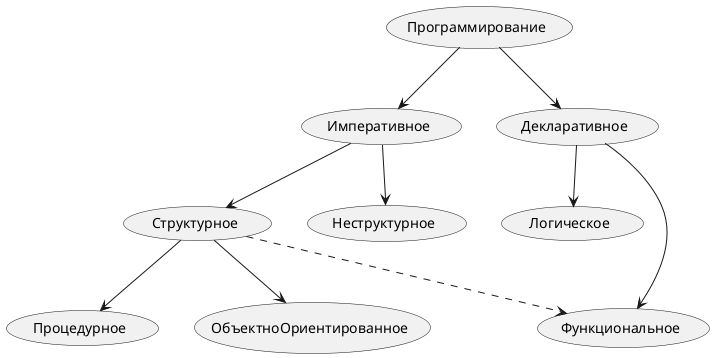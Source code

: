 @startuml

usecase Программирование
usecase Императивное
usecase Декларативное
usecase Структурное
usecase Неструктурное
usecase Логическое
usecase Процедурное
usecase ОбъектноОриентированное
usecase Функциональное

Программирование --> Императивное
Программирование --> Декларативное
Императивное --> Структурное
Императивное --> Неструктурное
Декларативное --> Логическое
Декларативное --> Функциональное
Структурное --> Процедурное
Структурное --> ОбъектноОриентированное
Структурное ..> Функциональное

@enduml

